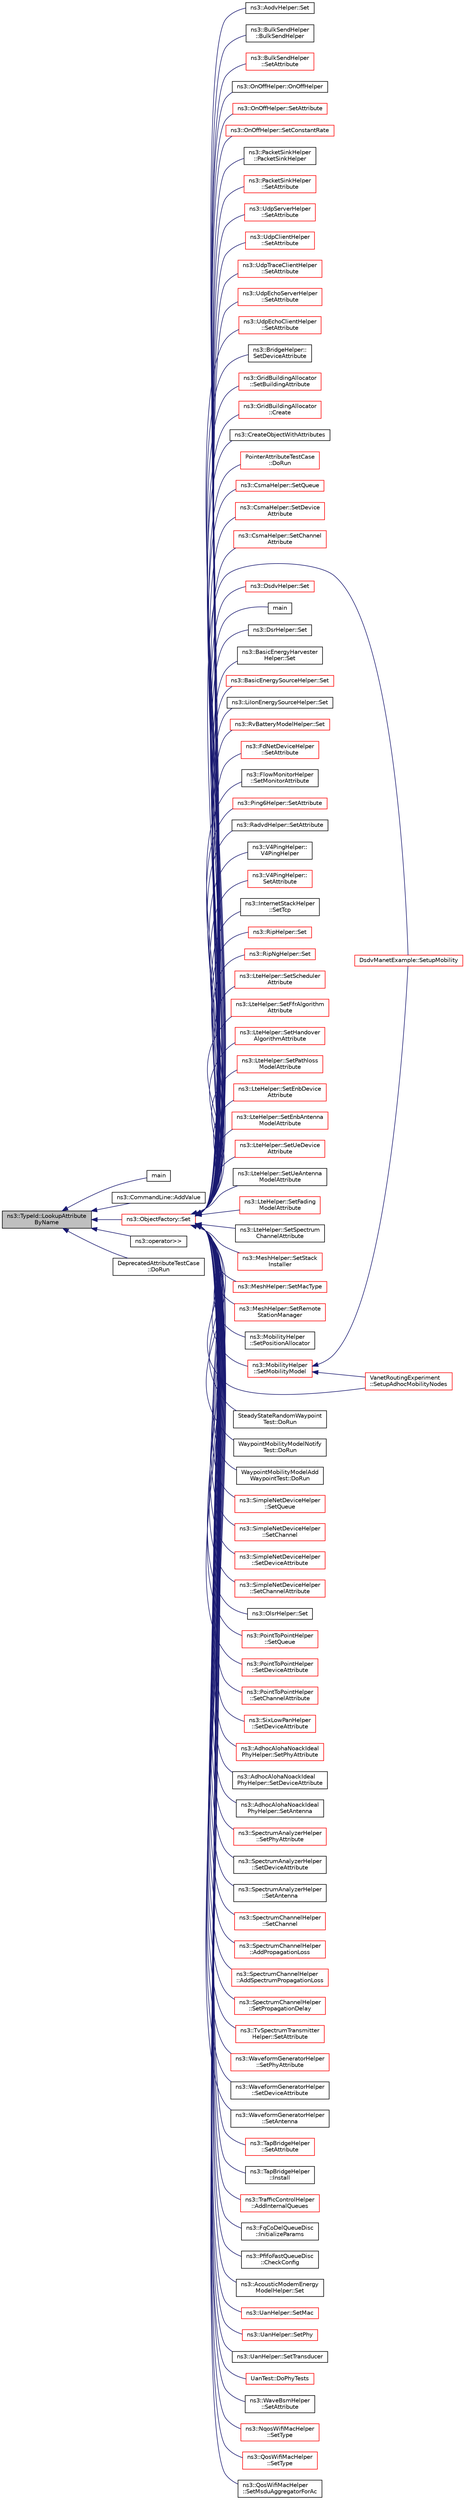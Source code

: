 digraph "ns3::TypeId::LookupAttributeByName"
{
  edge [fontname="Helvetica",fontsize="10",labelfontname="Helvetica",labelfontsize="10"];
  node [fontname="Helvetica",fontsize="10",shape=record];
  rankdir="LR";
  Node1 [label="ns3::TypeId::LookupAttribute\lByName",height=0.2,width=0.4,color="black", fillcolor="grey75", style="filled", fontcolor="black"];
  Node1 -> Node2 [dir="back",color="midnightblue",fontsize="10",style="solid"];
  Node2 [label="main",height=0.2,width=0.4,color="black", fillcolor="white", style="filled",URL="$d8/dd1/command-line-example_8cc.html#a0ddf1224851353fc92bfbff6f499fa97"];
  Node1 -> Node3 [dir="back",color="midnightblue",fontsize="10",style="solid"];
  Node3 [label="ns3::CommandLine::AddValue",height=0.2,width=0.4,color="black", fillcolor="white", style="filled",URL="$dc/d87/classns3_1_1CommandLine.html#ad66977ccb2c042574cb1831b8c1ad18f"];
  Node1 -> Node4 [dir="back",color="midnightblue",fontsize="10",style="solid"];
  Node4 [label="ns3::ObjectFactory::Set",height=0.2,width=0.4,color="red", fillcolor="white", style="filled",URL="$d5/d0d/classns3_1_1ObjectFactory.html#aef5c0d5019c96bdf01cefd1ff83f4a68"];
  Node4 -> Node5 [dir="back",color="midnightblue",fontsize="10",style="solid"];
  Node5 [label="ns3::AodvHelper::Set",height=0.2,width=0.4,color="black", fillcolor="white", style="filled",URL="$d9/d4a/classns3_1_1AodvHelper.html#abf26fb7f08adbf3e3d829b1c9b1c86d9"];
  Node4 -> Node6 [dir="back",color="midnightblue",fontsize="10",style="solid"];
  Node6 [label="ns3::BulkSendHelper\l::BulkSendHelper",height=0.2,width=0.4,color="black", fillcolor="white", style="filled",URL="$d8/db0/classns3_1_1BulkSendHelper.html#ad2ce134f59fa593314538b8731ae6977"];
  Node4 -> Node7 [dir="back",color="midnightblue",fontsize="10",style="solid"];
  Node7 [label="ns3::BulkSendHelper\l::SetAttribute",height=0.2,width=0.4,color="red", fillcolor="white", style="filled",URL="$d8/db0/classns3_1_1BulkSendHelper.html#a18d20e1c180046edd5ee03c67d15c1bf"];
  Node4 -> Node8 [dir="back",color="midnightblue",fontsize="10",style="solid"];
  Node8 [label="ns3::OnOffHelper::OnOffHelper",height=0.2,width=0.4,color="black", fillcolor="white", style="filled",URL="$dd/d6a/classns3_1_1OnOffHelper.html#a4288a3cf8b5e4b41eb513a226b948fc6"];
  Node4 -> Node9 [dir="back",color="midnightblue",fontsize="10",style="solid"];
  Node9 [label="ns3::OnOffHelper::SetAttribute",height=0.2,width=0.4,color="red", fillcolor="white", style="filled",URL="$dd/d6a/classns3_1_1OnOffHelper.html#a9f29b8db5fd9afa3075a74f48d30d914"];
  Node4 -> Node10 [dir="back",color="midnightblue",fontsize="10",style="solid"];
  Node10 [label="ns3::OnOffHelper::SetConstantRate",height=0.2,width=0.4,color="red", fillcolor="white", style="filled",URL="$dd/d6a/classns3_1_1OnOffHelper.html#a73526acef24a4559fb50db9f7c1c10ef"];
  Node4 -> Node11 [dir="back",color="midnightblue",fontsize="10",style="solid"];
  Node11 [label="ns3::PacketSinkHelper\l::PacketSinkHelper",height=0.2,width=0.4,color="black", fillcolor="white", style="filled",URL="$d2/d7c/classns3_1_1PacketSinkHelper.html#ab5bb6dd697dd00333357314302969935"];
  Node4 -> Node12 [dir="back",color="midnightblue",fontsize="10",style="solid"];
  Node12 [label="ns3::PacketSinkHelper\l::SetAttribute",height=0.2,width=0.4,color="red", fillcolor="white", style="filled",URL="$d2/d7c/classns3_1_1PacketSinkHelper.html#a04bcaf17a17c89aa1d58062a8cb92cfa"];
  Node4 -> Node13 [dir="back",color="midnightblue",fontsize="10",style="solid"];
  Node13 [label="ns3::UdpServerHelper\l::SetAttribute",height=0.2,width=0.4,color="red", fillcolor="white", style="filled",URL="$da/de7/classns3_1_1UdpServerHelper.html#a163167af4a06caebbdc26ede754f3b83"];
  Node4 -> Node14 [dir="back",color="midnightblue",fontsize="10",style="solid"];
  Node14 [label="ns3::UdpClientHelper\l::SetAttribute",height=0.2,width=0.4,color="red", fillcolor="white", style="filled",URL="$db/d8a/classns3_1_1UdpClientHelper.html#a8bbae16a28f85ab3f3b5aa4642edfeae"];
  Node4 -> Node15 [dir="back",color="midnightblue",fontsize="10",style="solid"];
  Node15 [label="ns3::UdpTraceClientHelper\l::SetAttribute",height=0.2,width=0.4,color="red", fillcolor="white", style="filled",URL="$d9/d9b/classns3_1_1UdpTraceClientHelper.html#a738dfc5345069f11cb944aeff10dfbdd"];
  Node4 -> Node16 [dir="back",color="midnightblue",fontsize="10",style="solid"];
  Node16 [label="ns3::UdpEchoServerHelper\l::SetAttribute",height=0.2,width=0.4,color="red", fillcolor="white", style="filled",URL="$de/d07/classns3_1_1UdpEchoServerHelper.html#af5968cdc9042be2e89e2aea4e886368a"];
  Node4 -> Node17 [dir="back",color="midnightblue",fontsize="10",style="solid"];
  Node17 [label="ns3::UdpEchoClientHelper\l::SetAttribute",height=0.2,width=0.4,color="red", fillcolor="white", style="filled",URL="$d3/d47/classns3_1_1UdpEchoClientHelper.html#a11228c069ad896f8ed13f4d37c13f51d"];
  Node4 -> Node18 [dir="back",color="midnightblue",fontsize="10",style="solid"];
  Node18 [label="ns3::BridgeHelper::\lSetDeviceAttribute",height=0.2,width=0.4,color="black", fillcolor="white", style="filled",URL="$d5/d19/classns3_1_1BridgeHelper.html#a7077a65b81aab176e75d62515b565477"];
  Node4 -> Node19 [dir="back",color="midnightblue",fontsize="10",style="solid"];
  Node19 [label="ns3::GridBuildingAllocator\l::SetBuildingAttribute",height=0.2,width=0.4,color="red", fillcolor="white", style="filled",URL="$d5/df7/classns3_1_1GridBuildingAllocator.html#a179f91b69a9c669ee0c5d0c2d304bf1f"];
  Node4 -> Node20 [dir="back",color="midnightblue",fontsize="10",style="solid"];
  Node20 [label="ns3::GridBuildingAllocator\l::Create",height=0.2,width=0.4,color="red", fillcolor="white", style="filled",URL="$d5/df7/classns3_1_1GridBuildingAllocator.html#a83fa0127117f8e23a42ad7ab5b42e7cc"];
  Node4 -> Node21 [dir="back",color="midnightblue",fontsize="10",style="solid"];
  Node21 [label="ns3::CreateObjectWithAttributes",height=0.2,width=0.4,color="black", fillcolor="white", style="filled",URL="$d8/d36/group__object.html#ga4b90e30f6cf96f37d4a646f3fc62cd06"];
  Node4 -> Node22 [dir="back",color="midnightblue",fontsize="10",style="solid"];
  Node22 [label="PointerAttributeTestCase\l::DoRun",height=0.2,width=0.4,color="red", fillcolor="white", style="filled",URL="$db/db3/classPointerAttributeTestCase.html#a4dd7258b7c7146be0a0ba69b9b5633d9",tooltip="Implementation to actually run this TestCase. "];
  Node4 -> Node23 [dir="back",color="midnightblue",fontsize="10",style="solid"];
  Node23 [label="ns3::CsmaHelper::SetQueue",height=0.2,width=0.4,color="red", fillcolor="white", style="filled",URL="$d9/dbd/classns3_1_1CsmaHelper.html#abbe9eaa7f42523da7a97682378da8982"];
  Node4 -> Node24 [dir="back",color="midnightblue",fontsize="10",style="solid"];
  Node24 [label="ns3::CsmaHelper::SetDevice\lAttribute",height=0.2,width=0.4,color="red", fillcolor="white", style="filled",URL="$d9/dbd/classns3_1_1CsmaHelper.html#a741c31b2526e3570cc62c9d7d9667ca9"];
  Node4 -> Node25 [dir="back",color="midnightblue",fontsize="10",style="solid"];
  Node25 [label="ns3::CsmaHelper::SetChannel\lAttribute",height=0.2,width=0.4,color="red", fillcolor="white", style="filled",URL="$d9/dbd/classns3_1_1CsmaHelper.html#a886d900b2fe44433e0b81752dea7e7f1"];
  Node4 -> Node26 [dir="back",color="midnightblue",fontsize="10",style="solid"];
  Node26 [label="DsdvManetExample::SetupMobility",height=0.2,width=0.4,color="red", fillcolor="white", style="filled",URL="$d3/d2a/classDsdvManetExample.html#ac515dc772b05a1a46122c97406c9d655"];
  Node4 -> Node27 [dir="back",color="midnightblue",fontsize="10",style="solid"];
  Node27 [label="ns3::DsdvHelper::Set",height=0.2,width=0.4,color="red", fillcolor="white", style="filled",URL="$d5/da7/classns3_1_1DsdvHelper.html#a782571eeded1e3e5978f4b430cd2bc2f"];
  Node4 -> Node28 [dir="back",color="midnightblue",fontsize="10",style="solid"];
  Node28 [label="main",height=0.2,width=0.4,color="black", fillcolor="white", style="filled",URL="$da/d74/dsr_8cc.html#a0ddf1224851353fc92bfbff6f499fa97"];
  Node4 -> Node29 [dir="back",color="midnightblue",fontsize="10",style="solid"];
  Node29 [label="ns3::DsrHelper::Set",height=0.2,width=0.4,color="black", fillcolor="white", style="filled",URL="$d2/d31/classns3_1_1DsrHelper.html#afa9d0f2674a1a8b88d0c83225a87d11a"];
  Node4 -> Node30 [dir="back",color="midnightblue",fontsize="10",style="solid"];
  Node30 [label="ns3::BasicEnergyHarvester\lHelper::Set",height=0.2,width=0.4,color="black", fillcolor="white", style="filled",URL="$d2/d75/classns3_1_1BasicEnergyHarvesterHelper.html#a7af58efc3f174e0bc3f0be7618da42cb"];
  Node4 -> Node31 [dir="back",color="midnightblue",fontsize="10",style="solid"];
  Node31 [label="ns3::BasicEnergySourceHelper::Set",height=0.2,width=0.4,color="red", fillcolor="white", style="filled",URL="$d2/de0/classns3_1_1BasicEnergySourceHelper.html#aa07c8c1c4a4ced92b8fc51bf4be4de3f"];
  Node4 -> Node32 [dir="back",color="midnightblue",fontsize="10",style="solid"];
  Node32 [label="ns3::LiIonEnergySourceHelper::Set",height=0.2,width=0.4,color="black", fillcolor="white", style="filled",URL="$d3/d9f/classns3_1_1LiIonEnergySourceHelper.html#aa77159f3a1d5e4595dac6047d0b64502"];
  Node4 -> Node33 [dir="back",color="midnightblue",fontsize="10",style="solid"];
  Node33 [label="ns3::RvBatteryModelHelper::Set",height=0.2,width=0.4,color="red", fillcolor="white", style="filled",URL="$d0/d83/classns3_1_1RvBatteryModelHelper.html#a28f5eedc180d45310324ca3bd1868af1"];
  Node4 -> Node34 [dir="back",color="midnightblue",fontsize="10",style="solid"];
  Node34 [label="ns3::FdNetDeviceHelper\l::SetAttribute",height=0.2,width=0.4,color="red", fillcolor="white", style="filled",URL="$d1/def/classns3_1_1FdNetDeviceHelper.html#a0274f52a7b4288ca58f04fc2ac31d398"];
  Node4 -> Node35 [dir="back",color="midnightblue",fontsize="10",style="solid"];
  Node35 [label="ns3::FlowMonitorHelper\l::SetMonitorAttribute",height=0.2,width=0.4,color="black", fillcolor="white", style="filled",URL="$d5/d2d/classns3_1_1FlowMonitorHelper.html#a6550b7bbb53413bfa09d0dd0f700305e",tooltip="Set an attribute for the to-be-created FlowMonitor object. "];
  Node4 -> Node36 [dir="back",color="midnightblue",fontsize="10",style="solid"];
  Node36 [label="ns3::Ping6Helper::SetAttribute",height=0.2,width=0.4,color="red", fillcolor="white", style="filled",URL="$d4/dd1/classns3_1_1Ping6Helper.html#aa049dde33bc4f712b7bf79e16da1243e",tooltip="Set some attributes. "];
  Node4 -> Node37 [dir="back",color="midnightblue",fontsize="10",style="solid"];
  Node37 [label="ns3::RadvdHelper::SetAttribute",height=0.2,width=0.4,color="black", fillcolor="white", style="filled",URL="$dc/d24/classns3_1_1RadvdHelper.html#a5d03d92dd24d22d5a0eab9a28fc2cada",tooltip="Set some attributes. "];
  Node4 -> Node38 [dir="back",color="midnightblue",fontsize="10",style="solid"];
  Node38 [label="ns3::V4PingHelper::\lV4PingHelper",height=0.2,width=0.4,color="black", fillcolor="white", style="filled",URL="$d6/dc4/classns3_1_1V4PingHelper.html#ad0e02b0088effb423d2c7fc6cd637529"];
  Node4 -> Node39 [dir="back",color="midnightblue",fontsize="10",style="solid"];
  Node39 [label="ns3::V4PingHelper::\lSetAttribute",height=0.2,width=0.4,color="red", fillcolor="white", style="filled",URL="$d6/dc4/classns3_1_1V4PingHelper.html#a834c093b4c031d64a55b3c70c6b2c464",tooltip="Configure ping applications attribute. "];
  Node4 -> Node40 [dir="back",color="midnightblue",fontsize="10",style="solid"];
  Node40 [label="ns3::InternetStackHelper\l::SetTcp",height=0.2,width=0.4,color="black", fillcolor="white", style="filled",URL="$da/d33/classns3_1_1InternetStackHelper.html#a665afc046449275066145dcfa2f5790e",tooltip="This function is used to setup the Network Simulation Cradle stack with library value. "];
  Node4 -> Node41 [dir="back",color="midnightblue",fontsize="10",style="solid"];
  Node41 [label="ns3::RipHelper::Set",height=0.2,width=0.4,color="red", fillcolor="white", style="filled",URL="$db/d9d/classns3_1_1RipHelper.html#a327e3274275469efd9104fcd625efa4d"];
  Node4 -> Node42 [dir="back",color="midnightblue",fontsize="10",style="solid"];
  Node42 [label="ns3::RipNgHelper::Set",height=0.2,width=0.4,color="red", fillcolor="white", style="filled",URL="$d8/dbc/classns3_1_1RipNgHelper.html#a878cd9a4171c1e53a9895cff51e0efd9"];
  Node4 -> Node43 [dir="back",color="midnightblue",fontsize="10",style="solid"];
  Node43 [label="ns3::LteHelper::SetScheduler\lAttribute",height=0.2,width=0.4,color="red", fillcolor="white", style="filled",URL="$d6/d63/classns3_1_1LteHelper.html#a38f8c7f4592b31c0f3dedb53e7909742"];
  Node4 -> Node44 [dir="back",color="midnightblue",fontsize="10",style="solid"];
  Node44 [label="ns3::LteHelper::SetFfrAlgorithm\lAttribute",height=0.2,width=0.4,color="red", fillcolor="white", style="filled",URL="$d6/d63/classns3_1_1LteHelper.html#a793d56e843a844428851e90752c5f130"];
  Node4 -> Node45 [dir="back",color="midnightblue",fontsize="10",style="solid"];
  Node45 [label="ns3::LteHelper::SetHandover\lAlgorithmAttribute",height=0.2,width=0.4,color="red", fillcolor="white", style="filled",URL="$d6/d63/classns3_1_1LteHelper.html#a4da448bb1d3d13534cc54f6b7d33f26a"];
  Node4 -> Node46 [dir="back",color="midnightblue",fontsize="10",style="solid"];
  Node46 [label="ns3::LteHelper::SetPathloss\lModelAttribute",height=0.2,width=0.4,color="red", fillcolor="white", style="filled",URL="$d6/d63/classns3_1_1LteHelper.html#aa96ebbd6845ca61c2b5e08e84481a348"];
  Node4 -> Node47 [dir="back",color="midnightblue",fontsize="10",style="solid"];
  Node47 [label="ns3::LteHelper::SetEnbDevice\lAttribute",height=0.2,width=0.4,color="red", fillcolor="white", style="filled",URL="$d6/d63/classns3_1_1LteHelper.html#ac42f0f3d6cd8473d810bfbbeb5d592e0"];
  Node4 -> Node48 [dir="back",color="midnightblue",fontsize="10",style="solid"];
  Node48 [label="ns3::LteHelper::SetEnbAntenna\lModelAttribute",height=0.2,width=0.4,color="red", fillcolor="white", style="filled",URL="$d6/d63/classns3_1_1LteHelper.html#ac0c1bc4eddaf7f8711f282cb681f99c5"];
  Node4 -> Node49 [dir="back",color="midnightblue",fontsize="10",style="solid"];
  Node49 [label="ns3::LteHelper::SetUeDevice\lAttribute",height=0.2,width=0.4,color="red", fillcolor="white", style="filled",URL="$d6/d63/classns3_1_1LteHelper.html#ae85f256c4356b977d60a877dbbea1857"];
  Node4 -> Node50 [dir="back",color="midnightblue",fontsize="10",style="solid"];
  Node50 [label="ns3::LteHelper::SetUeAntenna\lModelAttribute",height=0.2,width=0.4,color="black", fillcolor="white", style="filled",URL="$d6/d63/classns3_1_1LteHelper.html#abbd43f2b889500f26ae779546d5a14c2"];
  Node4 -> Node51 [dir="back",color="midnightblue",fontsize="10",style="solid"];
  Node51 [label="ns3::LteHelper::SetFading\lModelAttribute",height=0.2,width=0.4,color="red", fillcolor="white", style="filled",URL="$d6/d63/classns3_1_1LteHelper.html#aedbe5aa68544779474f27d32e4470ada"];
  Node4 -> Node52 [dir="back",color="midnightblue",fontsize="10",style="solid"];
  Node52 [label="ns3::LteHelper::SetSpectrum\lChannelAttribute",height=0.2,width=0.4,color="black", fillcolor="white", style="filled",URL="$d6/d63/classns3_1_1LteHelper.html#ad98c0c1e7814f5591113a1c288393132"];
  Node4 -> Node53 [dir="back",color="midnightblue",fontsize="10",style="solid"];
  Node53 [label="ns3::MeshHelper::SetStack\lInstaller",height=0.2,width=0.4,color="red", fillcolor="white", style="filled",URL="$dd/dd0/classns3_1_1MeshHelper.html#ac1074aff829d0cde1659bdef572880ca"];
  Node4 -> Node54 [dir="back",color="midnightblue",fontsize="10",style="solid"];
  Node54 [label="ns3::MeshHelper::SetMacType",height=0.2,width=0.4,color="red", fillcolor="white", style="filled",URL="$dd/dd0/classns3_1_1MeshHelper.html#a549d568927a88e95a721f2be58232c10"];
  Node4 -> Node55 [dir="back",color="midnightblue",fontsize="10",style="solid"];
  Node55 [label="ns3::MeshHelper::SetRemote\lStationManager",height=0.2,width=0.4,color="red", fillcolor="white", style="filled",URL="$dd/dd0/classns3_1_1MeshHelper.html#a83c0533e877d5f850e16661584d920da"];
  Node4 -> Node56 [dir="back",color="midnightblue",fontsize="10",style="solid"];
  Node56 [label="ns3::MobilityHelper\l::SetPositionAllocator",height=0.2,width=0.4,color="black", fillcolor="white", style="filled",URL="$d8/def/classns3_1_1MobilityHelper.html#a8301233f4c276cdf9a6ff6baca182bd2"];
  Node4 -> Node57 [dir="back",color="midnightblue",fontsize="10",style="solid"];
  Node57 [label="ns3::MobilityHelper\l::SetMobilityModel",height=0.2,width=0.4,color="red", fillcolor="white", style="filled",URL="$d8/def/classns3_1_1MobilityHelper.html#a030275011b6f40682e70534d30280aba"];
  Node57 -> Node26 [dir="back",color="midnightblue",fontsize="10",style="solid"];
  Node57 -> Node58 [dir="back",color="midnightblue",fontsize="10",style="solid"];
  Node58 [label="VanetRoutingExperiment\l::SetupAdhocMobilityNodes",height=0.2,width=0.4,color="red", fillcolor="white", style="filled",URL="$d7/d1b/classVanetRoutingExperiment.html#acf2df13ed0e08bde0c167bf12cd63bd9",tooltip="Set up the adhoc mobility nodes. "];
  Node4 -> Node59 [dir="back",color="midnightblue",fontsize="10",style="solid"];
  Node59 [label="SteadyStateRandomWaypoint\lTest::DoRun",height=0.2,width=0.4,color="black", fillcolor="white", style="filled",URL="$db/d67/classSteadyStateRandomWaypointTest.html#a06b559358eab241daa3a937a038729df",tooltip="Implementation to actually run this TestCase. "];
  Node4 -> Node60 [dir="back",color="midnightblue",fontsize="10",style="solid"];
  Node60 [label="WaypointMobilityModelNotify\lTest::DoRun",height=0.2,width=0.4,color="black", fillcolor="white", style="filled",URL="$d6/df3/classWaypointMobilityModelNotifyTest.html#a3806dd9c9361141fade8ce51021e33ff",tooltip="Implementation to actually run this TestCase. "];
  Node4 -> Node61 [dir="back",color="midnightblue",fontsize="10",style="solid"];
  Node61 [label="WaypointMobilityModelAdd\lWaypointTest::DoRun",height=0.2,width=0.4,color="black", fillcolor="white", style="filled",URL="$d7/d3d/classWaypointMobilityModelAddWaypointTest.html#afab2502065d56508a1c71a8c78115c25",tooltip="Implementation to actually run this TestCase. "];
  Node4 -> Node62 [dir="back",color="midnightblue",fontsize="10",style="solid"];
  Node62 [label="ns3::SimpleNetDeviceHelper\l::SetQueue",height=0.2,width=0.4,color="red", fillcolor="white", style="filled",URL="$d5/d81/classns3_1_1SimpleNetDeviceHelper.html#ab973e9e806fc38d869ffc2f78a1daa9e"];
  Node4 -> Node63 [dir="back",color="midnightblue",fontsize="10",style="solid"];
  Node63 [label="ns3::SimpleNetDeviceHelper\l::SetChannel",height=0.2,width=0.4,color="red", fillcolor="white", style="filled",URL="$d5/d81/classns3_1_1SimpleNetDeviceHelper.html#a2a9c8af3e0dda34507db9d41c7b2a522"];
  Node4 -> Node64 [dir="back",color="midnightblue",fontsize="10",style="solid"];
  Node64 [label="ns3::SimpleNetDeviceHelper\l::SetDeviceAttribute",height=0.2,width=0.4,color="red", fillcolor="white", style="filled",URL="$d5/d81/classns3_1_1SimpleNetDeviceHelper.html#a694a89c1d187f3f54b247821d6200ee2"];
  Node4 -> Node65 [dir="back",color="midnightblue",fontsize="10",style="solid"];
  Node65 [label="ns3::SimpleNetDeviceHelper\l::SetChannelAttribute",height=0.2,width=0.4,color="red", fillcolor="white", style="filled",URL="$d5/d81/classns3_1_1SimpleNetDeviceHelper.html#a33f9c79d2dc1dab844030c7e85b7babd"];
  Node4 -> Node66 [dir="back",color="midnightblue",fontsize="10",style="solid"];
  Node66 [label="ns3::OlsrHelper::Set",height=0.2,width=0.4,color="black", fillcolor="white", style="filled",URL="$d5/d00/classns3_1_1OlsrHelper.html#a1b7fe6e589f5577f5ada88d36cba613f"];
  Node4 -> Node67 [dir="back",color="midnightblue",fontsize="10",style="solid"];
  Node67 [label="ns3::PointToPointHelper\l::SetQueue",height=0.2,width=0.4,color="red", fillcolor="white", style="filled",URL="$d5/d0d/classns3_1_1PointToPointHelper.html#a546a5c9ae3c9eab0ea98b25fd41e3c95"];
  Node4 -> Node68 [dir="back",color="midnightblue",fontsize="10",style="solid"];
  Node68 [label="ns3::PointToPointHelper\l::SetDeviceAttribute",height=0.2,width=0.4,color="red", fillcolor="white", style="filled",URL="$d5/d0d/classns3_1_1PointToPointHelper.html#a4577f5ab8c387e5528af2e0fbab1152e"];
  Node4 -> Node69 [dir="back",color="midnightblue",fontsize="10",style="solid"];
  Node69 [label="ns3::PointToPointHelper\l::SetChannelAttribute",height=0.2,width=0.4,color="red", fillcolor="white", style="filled",URL="$d5/d0d/classns3_1_1PointToPointHelper.html#a6b5317fd17fb61e5a53f8d66a90b63b9"];
  Node4 -> Node70 [dir="back",color="midnightblue",fontsize="10",style="solid"];
  Node70 [label="ns3::SixLowPanHelper\l::SetDeviceAttribute",height=0.2,width=0.4,color="red", fillcolor="white", style="filled",URL="$de/d23/classns3_1_1SixLowPanHelper.html#a1bbb0e214b34e88673ca0c86fc2fcf84"];
  Node4 -> Node71 [dir="back",color="midnightblue",fontsize="10",style="solid"];
  Node71 [label="ns3::AdhocAlohaNoackIdeal\lPhyHelper::SetPhyAttribute",height=0.2,width=0.4,color="red", fillcolor="white", style="filled",URL="$d6/d7d/classns3_1_1AdhocAlohaNoackIdealPhyHelper.html#a073f6728abd6e3880475b29cbc415792"];
  Node4 -> Node72 [dir="back",color="midnightblue",fontsize="10",style="solid"];
  Node72 [label="ns3::AdhocAlohaNoackIdeal\lPhyHelper::SetDeviceAttribute",height=0.2,width=0.4,color="black", fillcolor="white", style="filled",URL="$d6/d7d/classns3_1_1AdhocAlohaNoackIdealPhyHelper.html#a5419a27f0ed8f8aa012fdc372cf3f62b"];
  Node4 -> Node73 [dir="back",color="midnightblue",fontsize="10",style="solid"];
  Node73 [label="ns3::AdhocAlohaNoackIdeal\lPhyHelper::SetAntenna",height=0.2,width=0.4,color="black", fillcolor="white", style="filled",URL="$d6/d7d/classns3_1_1AdhocAlohaNoackIdealPhyHelper.html#aad947eabe238922f31376b7811b2a481"];
  Node4 -> Node74 [dir="back",color="midnightblue",fontsize="10",style="solid"];
  Node74 [label="ns3::SpectrumAnalyzerHelper\l::SetPhyAttribute",height=0.2,width=0.4,color="red", fillcolor="white", style="filled",URL="$d6/d5d/classns3_1_1SpectrumAnalyzerHelper.html#a535a79dd9e2fb4293eb9e9e5fcb111ae"];
  Node4 -> Node75 [dir="back",color="midnightblue",fontsize="10",style="solid"];
  Node75 [label="ns3::SpectrumAnalyzerHelper\l::SetDeviceAttribute",height=0.2,width=0.4,color="black", fillcolor="white", style="filled",URL="$d6/d5d/classns3_1_1SpectrumAnalyzerHelper.html#a7c4d3de3d0e5ce307423f63840707e45"];
  Node4 -> Node76 [dir="back",color="midnightblue",fontsize="10",style="solid"];
  Node76 [label="ns3::SpectrumAnalyzerHelper\l::SetAntenna",height=0.2,width=0.4,color="black", fillcolor="white", style="filled",URL="$d6/d5d/classns3_1_1SpectrumAnalyzerHelper.html#aad80133b1bffa7aef619d098584cc83f"];
  Node4 -> Node77 [dir="back",color="midnightblue",fontsize="10",style="solid"];
  Node77 [label="ns3::SpectrumChannelHelper\l::SetChannel",height=0.2,width=0.4,color="red", fillcolor="white", style="filled",URL="$d5/d9c/classns3_1_1SpectrumChannelHelper.html#a11ffe86edea8cdd30f181e41c0e3e29f"];
  Node4 -> Node78 [dir="back",color="midnightblue",fontsize="10",style="solid"];
  Node78 [label="ns3::SpectrumChannelHelper\l::AddPropagationLoss",height=0.2,width=0.4,color="red", fillcolor="white", style="filled",URL="$d5/d9c/classns3_1_1SpectrumChannelHelper.html#ab23845170770bda5be7ee8a2b42c452b"];
  Node4 -> Node79 [dir="back",color="midnightblue",fontsize="10",style="solid"];
  Node79 [label="ns3::SpectrumChannelHelper\l::AddSpectrumPropagationLoss",height=0.2,width=0.4,color="red", fillcolor="white", style="filled",URL="$d5/d9c/classns3_1_1SpectrumChannelHelper.html#a135e8ad3b8399671db56d112929f9611"];
  Node4 -> Node80 [dir="back",color="midnightblue",fontsize="10",style="solid"];
  Node80 [label="ns3::SpectrumChannelHelper\l::SetPropagationDelay",height=0.2,width=0.4,color="red", fillcolor="white", style="filled",URL="$d5/d9c/classns3_1_1SpectrumChannelHelper.html#a61788598e0bcb0ac0d0530970a0fca2c"];
  Node4 -> Node81 [dir="back",color="midnightblue",fontsize="10",style="solid"];
  Node81 [label="ns3::TvSpectrumTransmitter\lHelper::SetAttribute",height=0.2,width=0.4,color="red", fillcolor="white", style="filled",URL="$d9/d54/classns3_1_1TvSpectrumTransmitterHelper.html#af602e03cad3ae4cabafcb127c888fb53"];
  Node4 -> Node82 [dir="back",color="midnightblue",fontsize="10",style="solid"];
  Node82 [label="ns3::WaveformGeneratorHelper\l::SetPhyAttribute",height=0.2,width=0.4,color="red", fillcolor="white", style="filled",URL="$d8/d01/classns3_1_1WaveformGeneratorHelper.html#a93eae78a254e7d32651c7c50e055b1bb"];
  Node4 -> Node83 [dir="back",color="midnightblue",fontsize="10",style="solid"];
  Node83 [label="ns3::WaveformGeneratorHelper\l::SetDeviceAttribute",height=0.2,width=0.4,color="black", fillcolor="white", style="filled",URL="$d8/d01/classns3_1_1WaveformGeneratorHelper.html#a47698bacfa4636148f969685bed61e76"];
  Node4 -> Node84 [dir="back",color="midnightblue",fontsize="10",style="solid"];
  Node84 [label="ns3::WaveformGeneratorHelper\l::SetAntenna",height=0.2,width=0.4,color="black", fillcolor="white", style="filled",URL="$d8/d01/classns3_1_1WaveformGeneratorHelper.html#ae7fc442f01bcc7ac3690c72a03cea82e"];
  Node4 -> Node85 [dir="back",color="midnightblue",fontsize="10",style="solid"];
  Node85 [label="ns3::TapBridgeHelper\l::SetAttribute",height=0.2,width=0.4,color="red", fillcolor="white", style="filled",URL="$db/d2f/classns3_1_1TapBridgeHelper.html#ac13f757f82c0ee66504693ede7230397"];
  Node4 -> Node86 [dir="back",color="midnightblue",fontsize="10",style="solid"];
  Node86 [label="ns3::TapBridgeHelper\l::Install",height=0.2,width=0.4,color="black", fillcolor="white", style="filled",URL="$db/d2f/classns3_1_1TapBridgeHelper.html#a9a9ad0612d3dbee6f7b9bd4c409daab2"];
  Node4 -> Node87 [dir="back",color="midnightblue",fontsize="10",style="solid"];
  Node87 [label="ns3::TrafficControlHelper\l::AddInternalQueues",height=0.2,width=0.4,color="red", fillcolor="white", style="filled",URL="$d7/df9/classns3_1_1TrafficControlHelper.html#aefc1be32222be2d9aa714367552c7179"];
  Node4 -> Node88 [dir="back",color="midnightblue",fontsize="10",style="solid"];
  Node88 [label="ns3::FqCoDelQueueDisc\l::InitializeParams",height=0.2,width=0.4,color="black", fillcolor="white", style="filled",URL="$d3/df2/classns3_1_1FqCoDelQueueDisc.html#ae4463340ee6d6a4c6d9a267ea9e3aa35"];
  Node4 -> Node89 [dir="back",color="midnightblue",fontsize="10",style="solid"];
  Node89 [label="ns3::PfifoFastQueueDisc\l::CheckConfig",height=0.2,width=0.4,color="black", fillcolor="white", style="filled",URL="$d4/da2/classns3_1_1PfifoFastQueueDisc.html#a9fa5e68b79b7431cd734f4e8845bdced"];
  Node4 -> Node90 [dir="back",color="midnightblue",fontsize="10",style="solid"];
  Node90 [label="ns3::AcousticModemEnergy\lModelHelper::Set",height=0.2,width=0.4,color="black", fillcolor="white", style="filled",URL="$d0/d86/classns3_1_1AcousticModemEnergyModelHelper.html#abc6557b5e7806af2a63c88c2c4dfb95e"];
  Node4 -> Node91 [dir="back",color="midnightblue",fontsize="10",style="solid"];
  Node91 [label="ns3::UanHelper::SetMac",height=0.2,width=0.4,color="red", fillcolor="white", style="filled",URL="$d3/d8d/classns3_1_1UanHelper.html#a1c99a2afa329597107452c42eb9c43b9"];
  Node4 -> Node92 [dir="back",color="midnightblue",fontsize="10",style="solid"];
  Node92 [label="ns3::UanHelper::SetPhy",height=0.2,width=0.4,color="red", fillcolor="white", style="filled",URL="$d3/d8d/classns3_1_1UanHelper.html#a4435a01bab4cf4d0043b3c2b811ab487"];
  Node4 -> Node93 [dir="back",color="midnightblue",fontsize="10",style="solid"];
  Node93 [label="ns3::UanHelper::SetTransducer",height=0.2,width=0.4,color="black", fillcolor="white", style="filled",URL="$d3/d8d/classns3_1_1UanHelper.html#ad94f28eb4888f113c762f44a4c55caf4"];
  Node4 -> Node94 [dir="back",color="midnightblue",fontsize="10",style="solid"];
  Node94 [label="UanTest::DoPhyTests",height=0.2,width=0.4,color="red", fillcolor="white", style="filled",URL="$de/df2/classUanTest.html#af3bcfdc5efa92b7be46d78edf9f05931"];
  Node4 -> Node58 [dir="back",color="midnightblue",fontsize="10",style="solid"];
  Node4 -> Node95 [dir="back",color="midnightblue",fontsize="10",style="solid"];
  Node95 [label="ns3::WaveBsmHelper\l::SetAttribute",height=0.2,width=0.4,color="black", fillcolor="white", style="filled",URL="$d5/d84/classns3_1_1WaveBsmHelper.html#a6d1e2d3b3698cf3c32148b61ab17e340"];
  Node4 -> Node96 [dir="back",color="midnightblue",fontsize="10",style="solid"];
  Node96 [label="ns3::NqosWifiMacHelper\l::SetType",height=0.2,width=0.4,color="red", fillcolor="white", style="filled",URL="$df/d07/classns3_1_1NqosWifiMacHelper.html#ac1f8d1861ce2aa6f62dfd4fc56f8c76a"];
  Node4 -> Node97 [dir="back",color="midnightblue",fontsize="10",style="solid"];
  Node97 [label="ns3::QosWifiMacHelper\l::SetType",height=0.2,width=0.4,color="red", fillcolor="white", style="filled",URL="$de/d2d/classns3_1_1QosWifiMacHelper.html#a8305c954cf35f5bfed68a27c3f5789f7"];
  Node4 -> Node98 [dir="back",color="midnightblue",fontsize="10",style="solid"];
  Node98 [label="ns3::QosWifiMacHelper\l::SetMsduAggregatorForAc",height=0.2,width=0.4,color="black", fillcolor="white", style="filled",URL="$de/d2d/classns3_1_1QosWifiMacHelper.html#a6583b6f3c5aee080a7b43a912ab07284"];
  Node1 -> Node99 [dir="back",color="midnightblue",fontsize="10",style="solid"];
  Node99 [label="ns3::operator\>\>",height=0.2,width=0.4,color="black", fillcolor="white", style="filled",URL="$d7/d2e/namespacens3.html#a53802b18fd9fc0a909aaa0753a8633b5"];
  Node1 -> Node100 [dir="back",color="midnightblue",fontsize="10",style="solid"];
  Node100 [label="DeprecatedAttributeTestCase\l::DoRun",height=0.2,width=0.4,color="black", fillcolor="white", style="filled",URL="$d6/dd3/classDeprecatedAttributeTestCase.html#a082dd0381220ff75bd0ef8e7708869e4",tooltip="Implementation to actually run this TestCase. "];
}
